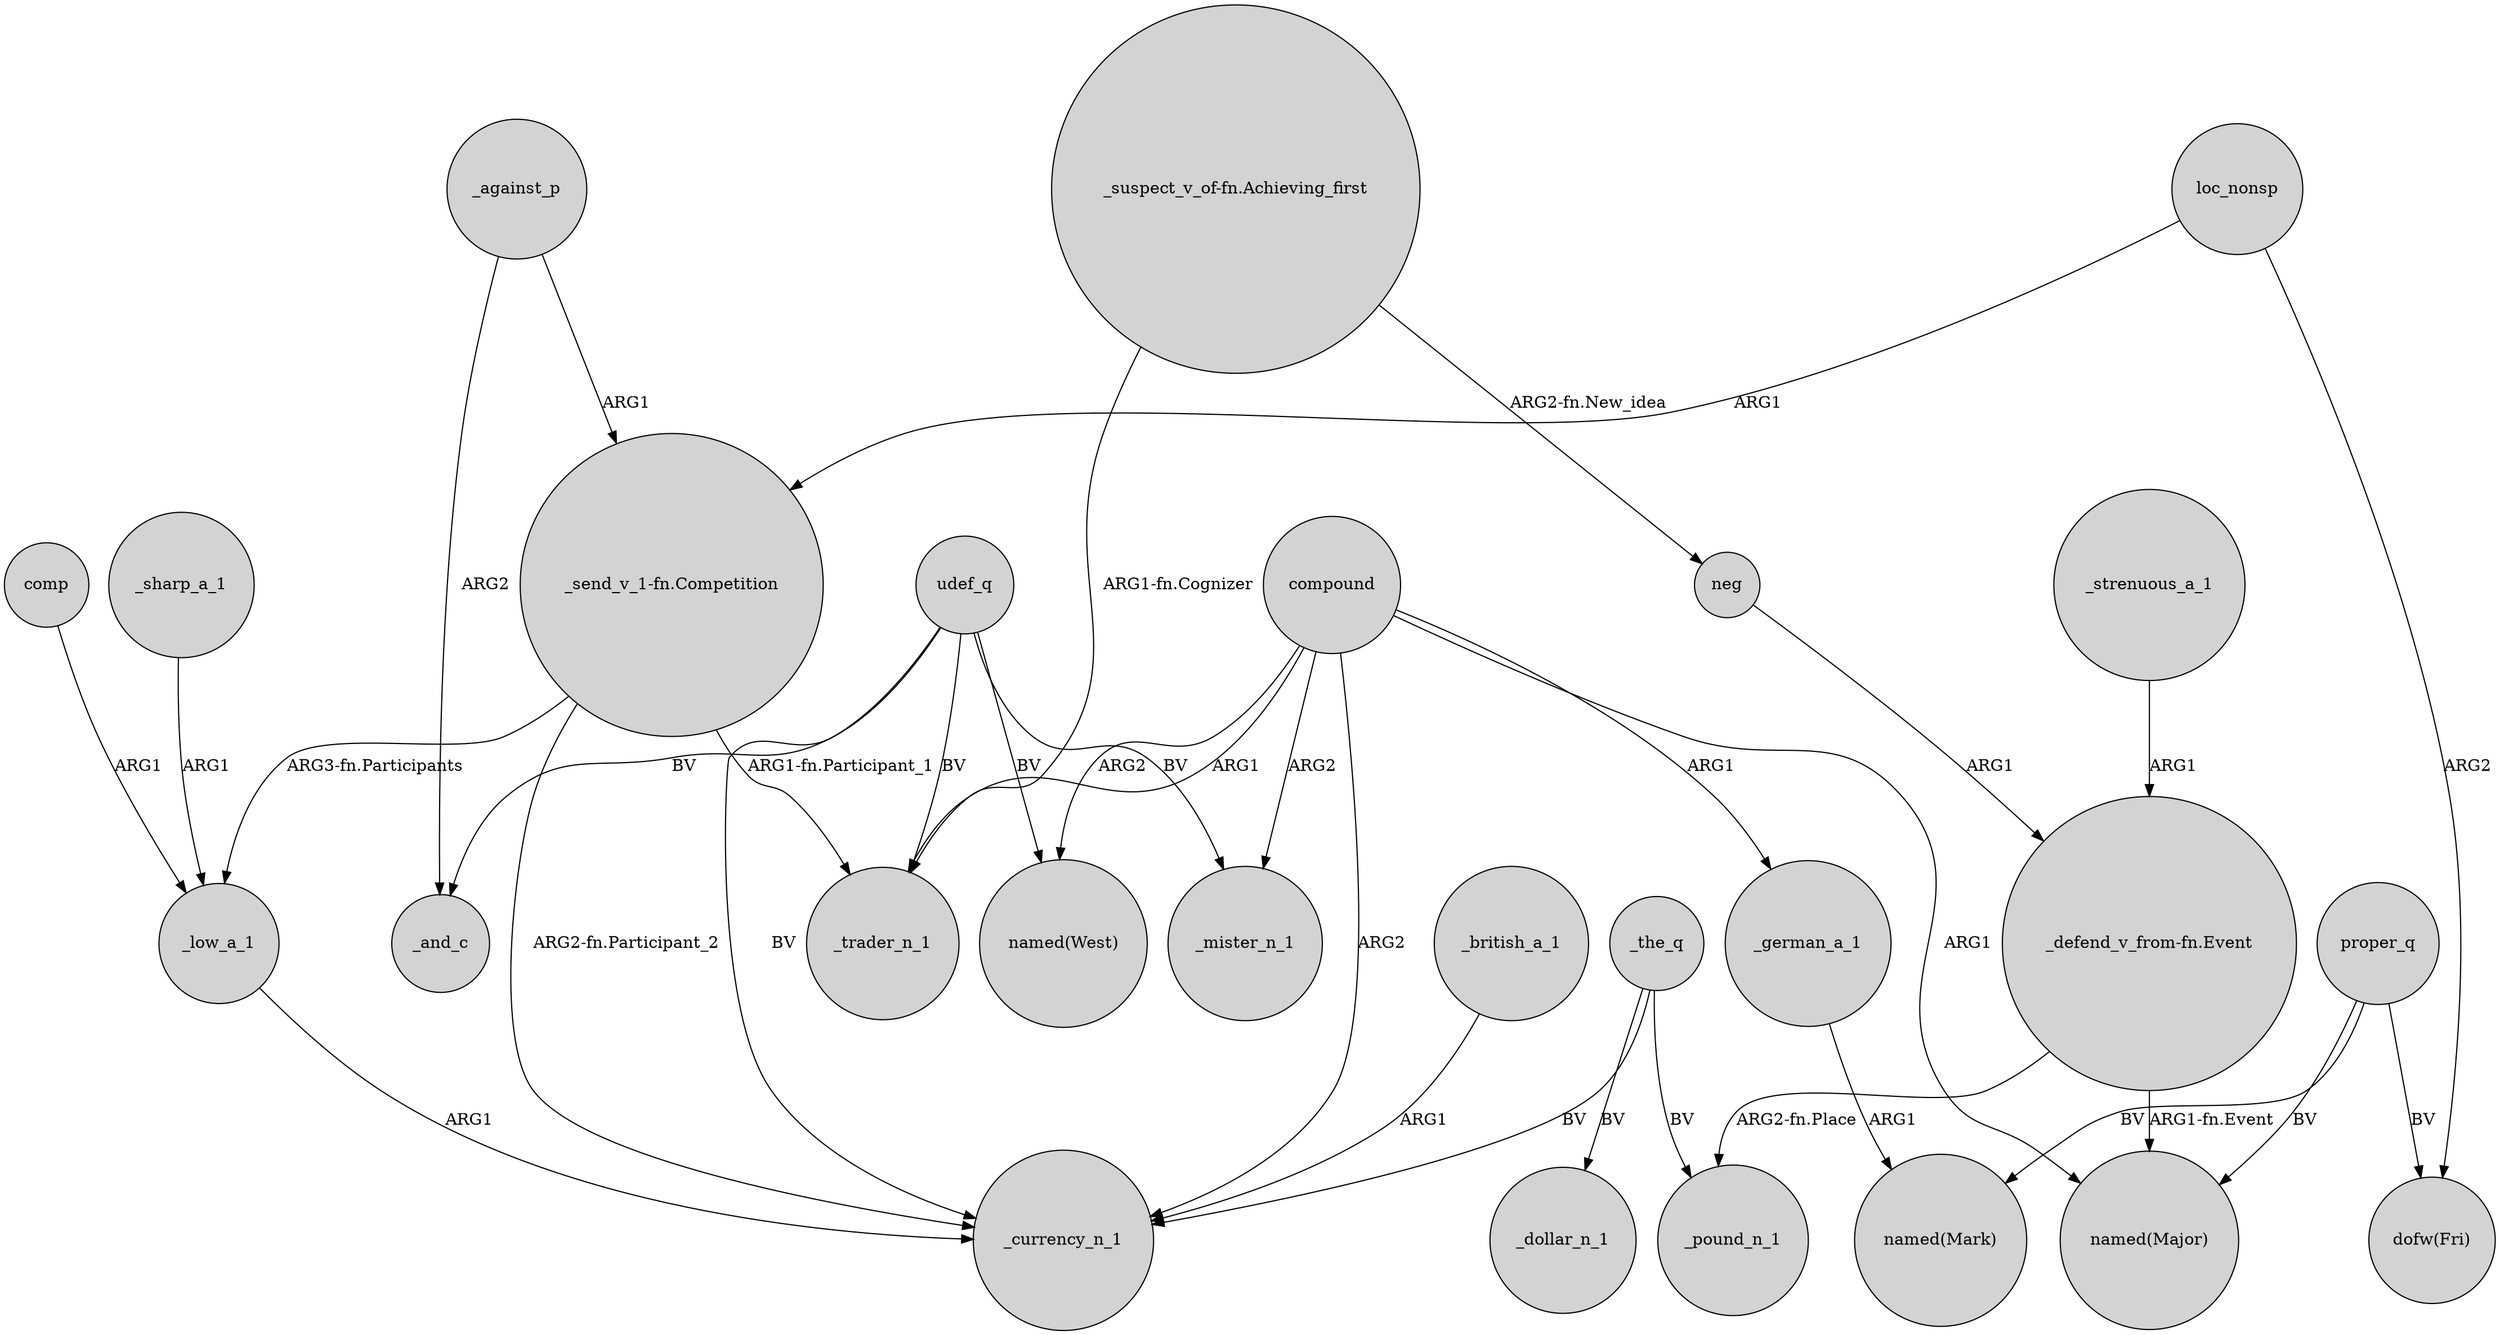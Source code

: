 digraph {
	node [shape=circle style=filled]
	_low_a_1 -> _currency_n_1 [label=ARG1]
	compound -> _mister_n_1 [label=ARG2]
	comp -> _low_a_1 [label=ARG1]
	"_defend_v_from-fn.Event" -> _pound_n_1 [label="ARG2-fn.Place"]
	proper_q -> "dofw(Fri)" [label=BV]
	_against_p -> _and_c [label=ARG2]
	compound -> _trader_n_1 [label=ARG1]
	loc_nonsp -> "dofw(Fri)" [label=ARG2]
	"_send_v_1-fn.Competition" -> _currency_n_1 [label="ARG2-fn.Participant_2"]
	_the_q -> _pound_n_1 [label=BV]
	udef_q -> _currency_n_1 [label=BV]
	_strenuous_a_1 -> "_defend_v_from-fn.Event" [label=ARG1]
	_the_q -> _dollar_n_1 [label=BV]
	udef_q -> _and_c [label=BV]
	udef_q -> _mister_n_1 [label=BV]
	_the_q -> _currency_n_1 [label=BV]
	udef_q -> _trader_n_1 [label=BV]
	_sharp_a_1 -> _low_a_1 [label=ARG1]
	compound -> "named(West)" [label=ARG2]
	"_send_v_1-fn.Competition" -> _trader_n_1 [label="ARG1-fn.Participant_1"]
	_british_a_1 -> _currency_n_1 [label=ARG1]
	"_suspect_v_of-fn.Achieving_first" -> neg [label="ARG2-fn.New_idea"]
	"_suspect_v_of-fn.Achieving_first" -> _trader_n_1 [label="ARG1-fn.Cognizer"]
	"_defend_v_from-fn.Event" -> "named(Major)" [label="ARG1-fn.Event"]
	proper_q -> "named(Major)" [label=BV]
	proper_q -> "named(Mark)" [label=BV]
	udef_q -> "named(West)" [label=BV]
	compound -> "named(Major)" [label=ARG1]
	_against_p -> "_send_v_1-fn.Competition" [label=ARG1]
	_german_a_1 -> "named(Mark)" [label=ARG1]
	compound -> _german_a_1 [label=ARG1]
	"_send_v_1-fn.Competition" -> _low_a_1 [label="ARG3-fn.Participants"]
	neg -> "_defend_v_from-fn.Event" [label=ARG1]
	loc_nonsp -> "_send_v_1-fn.Competition" [label=ARG1]
	compound -> _currency_n_1 [label=ARG2]
}
